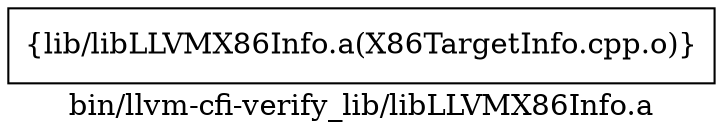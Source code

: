 digraph "bin/llvm-cfi-verify_lib/libLLVMX86Info.a" {
	label="bin/llvm-cfi-verify_lib/libLLVMX86Info.a";
	rankdir=LR;

	Node0x557ff20045e8 [shape=record,shape=box,group=0,label="{lib/libLLVMX86Info.a(X86TargetInfo.cpp.o)}"];
}
